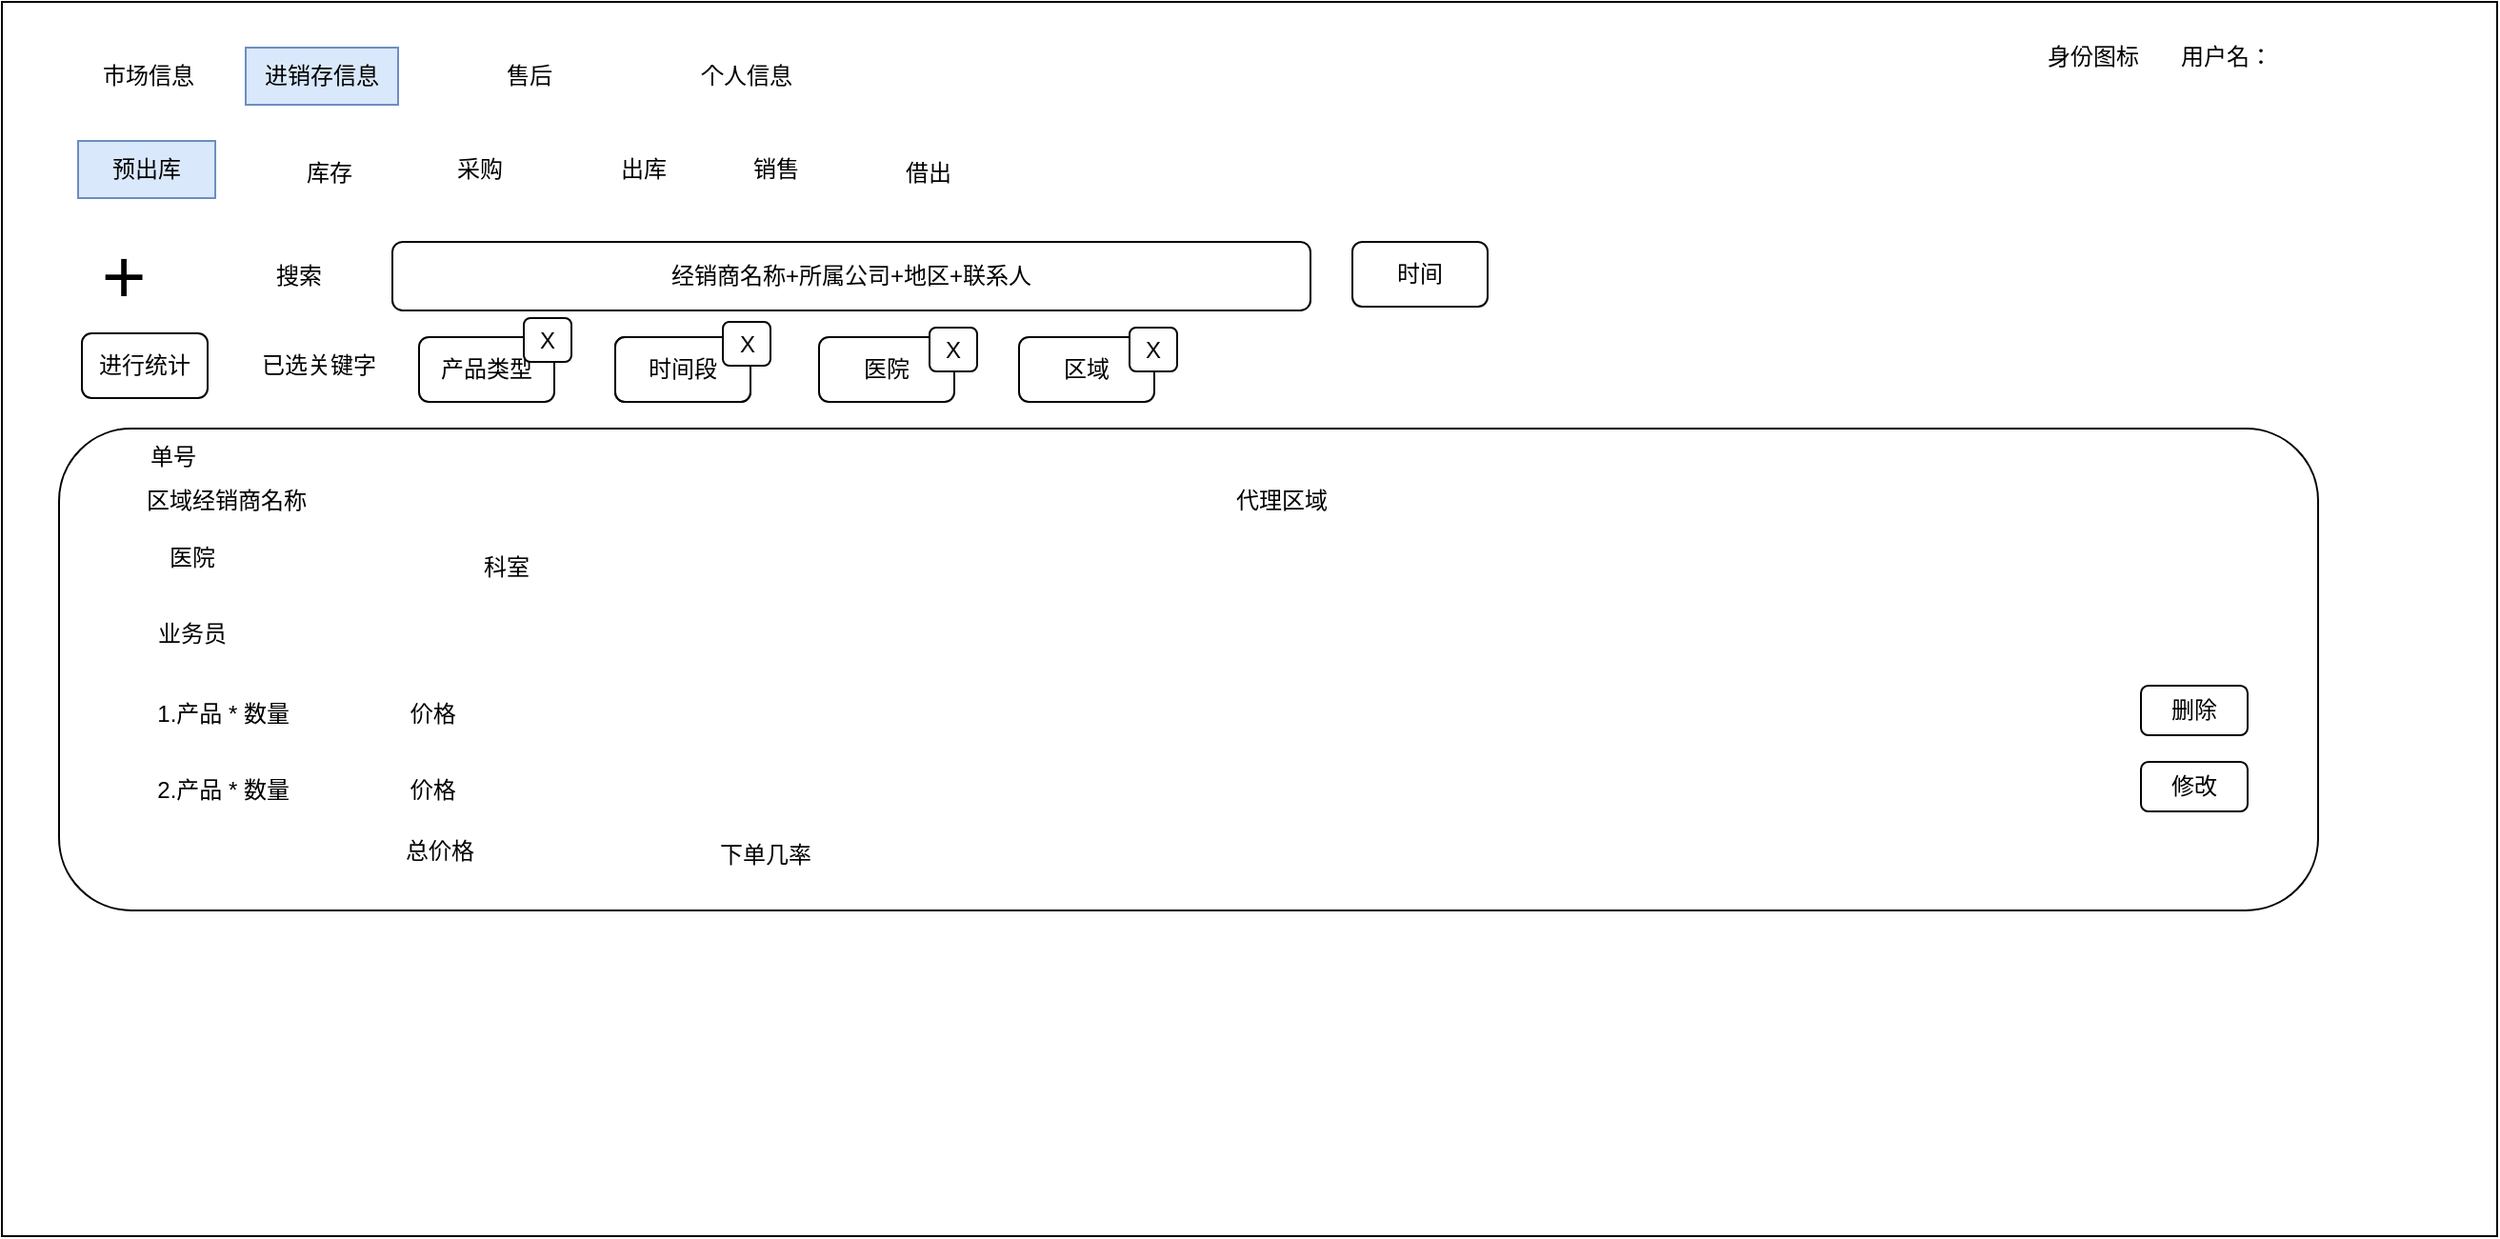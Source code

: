 <mxfile version="15.5.1" type="github" pages="2">
  <diagram id="N5iFs1pkEQkYCYLfwqrd" name="预出库">
    <mxGraphModel dx="1422" dy="705" grid="0" gridSize="10" guides="1" tooltips="1" connect="1" arrows="1" fold="1" page="1" pageScale="1" pageWidth="827" pageHeight="1169" math="0" shadow="0">
      <root>
        <mxCell id="0" />
        <mxCell id="1" parent="0" />
        <mxCell id="yPibqIaLQ4RqL0XUAA-0-1" value="" style="rounded=0;whiteSpace=wrap;html=1;" vertex="1" parent="1">
          <mxGeometry x="46" y="108" width="1310" height="648" as="geometry" />
        </mxCell>
        <mxCell id="yPibqIaLQ4RqL0XUAA-0-2" value="市场信息" style="text;html=1;strokeColor=none;fillColor=none;align=center;verticalAlign=middle;whiteSpace=wrap;rounded=0;" vertex="1" parent="1">
          <mxGeometry x="83" y="132" width="80" height="30" as="geometry" />
        </mxCell>
        <mxCell id="yPibqIaLQ4RqL0XUAA-0-3" value="预出库" style="text;html=1;strokeColor=#6c8ebf;fillColor=#dae8fc;align=center;verticalAlign=middle;whiteSpace=wrap;rounded=0;" vertex="1" parent="1">
          <mxGeometry x="86" y="181" width="72" height="30" as="geometry" />
        </mxCell>
        <mxCell id="yPibqIaLQ4RqL0XUAA-0-4" value="采购" style="text;html=1;strokeColor=none;fillColor=none;align=center;verticalAlign=middle;whiteSpace=wrap;rounded=0;" vertex="1" parent="1">
          <mxGeometry x="261" y="181" width="72" height="30" as="geometry" />
        </mxCell>
        <mxCell id="yPibqIaLQ4RqL0XUAA-0-5" value="出库" style="text;html=1;strokeColor=none;fillColor=none;align=center;verticalAlign=middle;whiteSpace=wrap;rounded=0;" vertex="1" parent="1">
          <mxGeometry x="347" y="181" width="72" height="30" as="geometry" />
        </mxCell>
        <mxCell id="yPibqIaLQ4RqL0XUAA-0-6" value="销售" style="text;html=1;strokeColor=none;fillColor=none;align=center;verticalAlign=middle;whiteSpace=wrap;rounded=0;" vertex="1" parent="1">
          <mxGeometry x="419" y="181" width="67" height="30" as="geometry" />
        </mxCell>
        <mxCell id="yPibqIaLQ4RqL0XUAA-0-12" value="&lt;font style=&quot;font-size: 40px&quot;&gt;+&lt;/font&gt;" style="text;html=1;strokeColor=none;fillColor=none;align=center;verticalAlign=middle;whiteSpace=wrap;rounded=0;" vertex="1" parent="1">
          <mxGeometry x="80" y="236" width="60" height="30" as="geometry" />
        </mxCell>
        <mxCell id="yPibqIaLQ4RqL0XUAA-0-13" value="搜索" style="text;html=1;strokeColor=none;fillColor=none;align=center;verticalAlign=middle;whiteSpace=wrap;rounded=0;fontSize=12;" vertex="1" parent="1">
          <mxGeometry x="172" y="237" width="60" height="30" as="geometry" />
        </mxCell>
        <mxCell id="yPibqIaLQ4RqL0XUAA-0-14" value="经销商名称+所属公司+地区+联系人" style="rounded=1;whiteSpace=wrap;html=1;fontSize=12;" vertex="1" parent="1">
          <mxGeometry x="251" y="234" width="482" height="36" as="geometry" />
        </mxCell>
        <mxCell id="yPibqIaLQ4RqL0XUAA-0-16" value="用户名：" style="text;html=1;strokeColor=none;fillColor=none;align=center;verticalAlign=middle;whiteSpace=wrap;rounded=0;fontSize=12;" vertex="1" parent="1">
          <mxGeometry x="1184" y="122" width="60" height="30" as="geometry" />
        </mxCell>
        <mxCell id="yPibqIaLQ4RqL0XUAA-0-17" value="身份图标" style="text;html=1;strokeColor=none;fillColor=none;align=center;verticalAlign=middle;whiteSpace=wrap;rounded=0;fontSize=12;" vertex="1" parent="1">
          <mxGeometry x="1114" y="122" width="60" height="30" as="geometry" />
        </mxCell>
        <mxCell id="yPibqIaLQ4RqL0XUAA-0-20" value="进销存信息" style="text;html=1;strokeColor=#6c8ebf;fillColor=#dae8fc;align=center;verticalAlign=middle;whiteSpace=wrap;rounded=0;" vertex="1" parent="1">
          <mxGeometry x="174" y="132" width="80" height="30" as="geometry" />
        </mxCell>
        <mxCell id="yPibqIaLQ4RqL0XUAA-0-21" value="借出" style="text;html=1;strokeColor=none;fillColor=none;align=center;verticalAlign=middle;whiteSpace=wrap;rounded=0;" vertex="1" parent="1">
          <mxGeometry x="499" y="183" width="67" height="30" as="geometry" />
        </mxCell>
        <mxCell id="yPibqIaLQ4RqL0XUAA-0-22" value="售后" style="text;html=1;strokeColor=none;fillColor=none;align=center;verticalAlign=middle;whiteSpace=wrap;rounded=0;" vertex="1" parent="1">
          <mxGeometry x="283" y="132" width="80" height="30" as="geometry" />
        </mxCell>
        <mxCell id="yPibqIaLQ4RqL0XUAA-0-23" value="个人信息" style="text;html=1;strokeColor=none;fillColor=none;align=center;verticalAlign=middle;whiteSpace=wrap;rounded=0;" vertex="1" parent="1">
          <mxGeometry x="397" y="132" width="80" height="30" as="geometry" />
        </mxCell>
        <mxCell id="yPibqIaLQ4RqL0XUAA-0-24" value="库存" style="text;html=1;strokeColor=none;fillColor=none;align=center;verticalAlign=middle;whiteSpace=wrap;rounded=0;" vertex="1" parent="1">
          <mxGeometry x="182" y="183" width="72" height="30" as="geometry" />
        </mxCell>
        <mxCell id="yPibqIaLQ4RqL0XUAA-0-26" value="" style="rounded=1;whiteSpace=wrap;html=1;fontSize=12;" vertex="1" parent="1">
          <mxGeometry x="76" y="332" width="1186" height="253" as="geometry" />
        </mxCell>
        <mxCell id="yPibqIaLQ4RqL0XUAA-0-27" value="修改" style="rounded=1;whiteSpace=wrap;html=1;fontSize=12;" vertex="1" parent="1">
          <mxGeometry x="1169" y="507" width="56" height="26" as="geometry" />
        </mxCell>
        <mxCell id="yPibqIaLQ4RqL0XUAA-0-28" value="删除" style="rounded=1;whiteSpace=wrap;html=1;fontSize=12;" vertex="1" parent="1">
          <mxGeometry x="1169" y="467" width="56" height="26" as="geometry" />
        </mxCell>
        <mxCell id="yPibqIaLQ4RqL0XUAA-0-29" value="区域经销商名称" style="text;html=1;strokeColor=none;fillColor=none;align=center;verticalAlign=middle;whiteSpace=wrap;rounded=0;fontSize=12;" vertex="1" parent="1">
          <mxGeometry x="112" y="355" width="104" height="30" as="geometry" />
        </mxCell>
        <mxCell id="yPibqIaLQ4RqL0XUAA-0-30" value="代理区域" style="text;html=1;strokeColor=none;fillColor=none;align=center;verticalAlign=middle;whiteSpace=wrap;rounded=0;fontSize=12;" vertex="1" parent="1">
          <mxGeometry x="666" y="355" width="104" height="30" as="geometry" />
        </mxCell>
        <mxCell id="yPibqIaLQ4RqL0XUAA-0-31" value="业务员" style="text;html=1;strokeColor=none;fillColor=none;align=center;verticalAlign=middle;whiteSpace=wrap;rounded=0;fontSize=12;" vertex="1" parent="1">
          <mxGeometry x="116" y="424.5" width="60" height="30" as="geometry" />
        </mxCell>
        <mxCell id="yPibqIaLQ4RqL0XUAA-0-32" value="医院" style="text;html=1;strokeColor=none;fillColor=none;align=center;verticalAlign=middle;whiteSpace=wrap;rounded=0;fontSize=12;" vertex="1" parent="1">
          <mxGeometry x="116" y="385" width="60" height="30" as="geometry" />
        </mxCell>
        <mxCell id="yPibqIaLQ4RqL0XUAA-0-33" value="1.产品 * 数量&amp;nbsp; &amp;nbsp; &amp;nbsp; &amp;nbsp; &amp;nbsp; &amp;nbsp; &amp;nbsp; &amp;nbsp; &amp;nbsp; &amp;nbsp;价格" style="text;html=1;strokeColor=none;fillColor=none;align=center;verticalAlign=middle;whiteSpace=wrap;rounded=0;fontSize=12;" vertex="1" parent="1">
          <mxGeometry x="94" y="467" width="224" height="30" as="geometry" />
        </mxCell>
        <mxCell id="yPibqIaLQ4RqL0XUAA-0-34" value="2.产品 * 数量&amp;nbsp; &amp;nbsp; &amp;nbsp; &amp;nbsp; &amp;nbsp; &amp;nbsp; &amp;nbsp; &amp;nbsp; &amp;nbsp; &amp;nbsp;价格" style="text;html=1;strokeColor=none;fillColor=none;align=center;verticalAlign=middle;whiteSpace=wrap;rounded=0;fontSize=12;" vertex="1" parent="1">
          <mxGeometry x="94" y="507" width="224" height="30" as="geometry" />
        </mxCell>
        <mxCell id="yPibqIaLQ4RqL0XUAA-0-35" value="总价格" style="text;html=1;strokeColor=none;fillColor=none;align=center;verticalAlign=middle;whiteSpace=wrap;rounded=0;fontSize=12;" vertex="1" parent="1">
          <mxGeometry x="246" y="539" width="60" height="30" as="geometry" />
        </mxCell>
        <mxCell id="yPibqIaLQ4RqL0XUAA-0-36" value="下单几率" style="text;html=1;strokeColor=none;fillColor=none;align=center;verticalAlign=middle;whiteSpace=wrap;rounded=0;fontSize=12;" vertex="1" parent="1">
          <mxGeometry x="417" y="541" width="60" height="30" as="geometry" />
        </mxCell>
        <mxCell id="yPibqIaLQ4RqL0XUAA-0-37" value="科室" style="text;html=1;strokeColor=none;fillColor=none;align=center;verticalAlign=middle;whiteSpace=wrap;rounded=0;fontSize=12;" vertex="1" parent="1">
          <mxGeometry x="281" y="390" width="60" height="30" as="geometry" />
        </mxCell>
        <mxCell id="yPibqIaLQ4RqL0XUAA-0-38" value="单号" style="text;html=1;strokeColor=none;fillColor=none;align=center;verticalAlign=middle;whiteSpace=wrap;rounded=0;" vertex="1" parent="1">
          <mxGeometry x="106" y="332" width="60" height="30" as="geometry" />
        </mxCell>
        <mxCell id="yPibqIaLQ4RqL0XUAA-0-40" value="时间" style="rounded=1;whiteSpace=wrap;html=1;" vertex="1" parent="1">
          <mxGeometry x="755" y="234" width="71" height="34" as="geometry" />
        </mxCell>
        <mxCell id="yPibqIaLQ4RqL0XUAA-0-41" value="产品类型" style="rounded=1;whiteSpace=wrap;html=1;" vertex="1" parent="1">
          <mxGeometry x="265" y="284" width="71" height="34" as="geometry" />
        </mxCell>
        <mxCell id="yPibqIaLQ4RqL0XUAA-0-43" value="已选关键字" style="text;html=1;strokeColor=none;fillColor=none;align=center;verticalAlign=middle;whiteSpace=wrap;rounded=0;" vertex="1" parent="1">
          <mxGeometry x="178" y="284" width="69" height="30" as="geometry" />
        </mxCell>
        <mxCell id="yPibqIaLQ4RqL0XUAA-0-44" value="X" style="rounded=1;whiteSpace=wrap;html=1;" vertex="1" parent="1">
          <mxGeometry x="320" y="274" width="25" height="23" as="geometry" />
        </mxCell>
        <mxCell id="yPibqIaLQ4RqL0XUAA-0-45" value="时间段" style="rounded=1;whiteSpace=wrap;html=1;" vertex="1" parent="1">
          <mxGeometry x="368" y="284" width="71" height="34" as="geometry" />
        </mxCell>
        <mxCell id="yPibqIaLQ4RqL0XUAA-0-47" value="时间段" style="rounded=1;whiteSpace=wrap;html=1;" vertex="1" parent="1">
          <mxGeometry x="368" y="284" width="71" height="34" as="geometry" />
        </mxCell>
        <mxCell id="yPibqIaLQ4RqL0XUAA-0-48" value="医院" style="rounded=1;whiteSpace=wrap;html=1;" vertex="1" parent="1">
          <mxGeometry x="475" y="284" width="71" height="34" as="geometry" />
        </mxCell>
        <mxCell id="yPibqIaLQ4RqL0XUAA-0-49" value="X" style="rounded=1;whiteSpace=wrap;html=1;" vertex="1" parent="1">
          <mxGeometry x="424.5" y="276" width="25" height="23" as="geometry" />
        </mxCell>
        <mxCell id="yPibqIaLQ4RqL0XUAA-0-50" value="X" style="rounded=1;whiteSpace=wrap;html=1;" vertex="1" parent="1">
          <mxGeometry x="533" y="279" width="25" height="23" as="geometry" />
        </mxCell>
        <mxCell id="yPibqIaLQ4RqL0XUAA-0-52" value="进行统计" style="rounded=1;whiteSpace=wrap;html=1;" vertex="1" parent="1">
          <mxGeometry x="88" y="282" width="66" height="34" as="geometry" />
        </mxCell>
        <mxCell id="yPibqIaLQ4RqL0XUAA-0-53" value="区域" style="rounded=1;whiteSpace=wrap;html=1;" vertex="1" parent="1">
          <mxGeometry x="580" y="284" width="71" height="34" as="geometry" />
        </mxCell>
        <mxCell id="yPibqIaLQ4RqL0XUAA-0-54" value="X" style="rounded=1;whiteSpace=wrap;html=1;" vertex="1" parent="1">
          <mxGeometry x="638" y="279" width="25" height="23" as="geometry" />
        </mxCell>
      </root>
    </mxGraphModel>
  </diagram>
  <diagram id="jv4Y4jP7Bdz8mvcNvEhy" name="库存">
    <mxGraphModel dx="1422" dy="705" grid="0" gridSize="10" guides="1" tooltips="1" connect="1" arrows="1" fold="1" page="1" pageScale="1" pageWidth="827" pageHeight="1169" math="0" shadow="0">
      <root>
        <mxCell id="_KoCDJQrt4iuUP8M9wGR-0" />
        <mxCell id="_KoCDJQrt4iuUP8M9wGR-1" parent="_KoCDJQrt4iuUP8M9wGR-0" />
        <mxCell id="_KoCDJQrt4iuUP8M9wGR-2" value="" style="rounded=0;whiteSpace=wrap;html=1;" vertex="1" parent="_KoCDJQrt4iuUP8M9wGR-1">
          <mxGeometry x="46" y="108" width="1310" height="648" as="geometry" />
        </mxCell>
        <mxCell id="_KoCDJQrt4iuUP8M9wGR-3" value="市场信息" style="text;html=1;strokeColor=none;fillColor=none;align=center;verticalAlign=middle;whiteSpace=wrap;rounded=0;" vertex="1" parent="_KoCDJQrt4iuUP8M9wGR-1">
          <mxGeometry x="83" y="132" width="80" height="30" as="geometry" />
        </mxCell>
        <mxCell id="_KoCDJQrt4iuUP8M9wGR-4" value="预出库" style="text;html=1;align=center;verticalAlign=middle;whiteSpace=wrap;rounded=0;" vertex="1" parent="_KoCDJQrt4iuUP8M9wGR-1">
          <mxGeometry x="86" y="181" width="72" height="30" as="geometry" />
        </mxCell>
        <mxCell id="_KoCDJQrt4iuUP8M9wGR-5" value="采购" style="text;html=1;strokeColor=none;fillColor=none;align=center;verticalAlign=middle;whiteSpace=wrap;rounded=0;" vertex="1" parent="_KoCDJQrt4iuUP8M9wGR-1">
          <mxGeometry x="261" y="181" width="72" height="30" as="geometry" />
        </mxCell>
        <mxCell id="_KoCDJQrt4iuUP8M9wGR-6" value="出库" style="text;html=1;strokeColor=none;fillColor=none;align=center;verticalAlign=middle;whiteSpace=wrap;rounded=0;" vertex="1" parent="_KoCDJQrt4iuUP8M9wGR-1">
          <mxGeometry x="347" y="181" width="72" height="30" as="geometry" />
        </mxCell>
        <mxCell id="_KoCDJQrt4iuUP8M9wGR-7" value="销售" style="text;html=1;strokeColor=none;fillColor=none;align=center;verticalAlign=middle;whiteSpace=wrap;rounded=0;" vertex="1" parent="_KoCDJQrt4iuUP8M9wGR-1">
          <mxGeometry x="419" y="181" width="67" height="30" as="geometry" />
        </mxCell>
        <mxCell id="_KoCDJQrt4iuUP8M9wGR-8" value="&lt;font style=&quot;font-size: 40px&quot;&gt;+&lt;/font&gt;" style="text;html=1;strokeColor=none;fillColor=none;align=center;verticalAlign=middle;whiteSpace=wrap;rounded=0;" vertex="1" parent="_KoCDJQrt4iuUP8M9wGR-1">
          <mxGeometry x="80" y="236" width="60" height="30" as="geometry" />
        </mxCell>
        <mxCell id="_KoCDJQrt4iuUP8M9wGR-9" value="搜索" style="text;html=1;strokeColor=none;fillColor=none;align=center;verticalAlign=middle;whiteSpace=wrap;rounded=0;fontSize=12;" vertex="1" parent="_KoCDJQrt4iuUP8M9wGR-1">
          <mxGeometry x="172" y="237" width="60" height="30" as="geometry" />
        </mxCell>
        <mxCell id="_KoCDJQrt4iuUP8M9wGR-10" value="产品类型+产品型号+区域" style="rounded=1;whiteSpace=wrap;html=1;fontSize=12;" vertex="1" parent="_KoCDJQrt4iuUP8M9wGR-1">
          <mxGeometry x="251" y="234" width="482" height="36" as="geometry" />
        </mxCell>
        <mxCell id="_KoCDJQrt4iuUP8M9wGR-11" value="用户名：" style="text;html=1;strokeColor=none;fillColor=none;align=center;verticalAlign=middle;whiteSpace=wrap;rounded=0;fontSize=12;" vertex="1" parent="_KoCDJQrt4iuUP8M9wGR-1">
          <mxGeometry x="1184" y="122" width="60" height="30" as="geometry" />
        </mxCell>
        <mxCell id="_KoCDJQrt4iuUP8M9wGR-12" value="身份图标" style="text;html=1;strokeColor=none;fillColor=none;align=center;verticalAlign=middle;whiteSpace=wrap;rounded=0;fontSize=12;" vertex="1" parent="_KoCDJQrt4iuUP8M9wGR-1">
          <mxGeometry x="1114" y="122" width="60" height="30" as="geometry" />
        </mxCell>
        <mxCell id="_KoCDJQrt4iuUP8M9wGR-13" value="进销存信息" style="text;html=1;strokeColor=#6c8ebf;fillColor=#dae8fc;align=center;verticalAlign=middle;whiteSpace=wrap;rounded=0;" vertex="1" parent="_KoCDJQrt4iuUP8M9wGR-1">
          <mxGeometry x="174" y="132" width="80" height="30" as="geometry" />
        </mxCell>
        <mxCell id="_KoCDJQrt4iuUP8M9wGR-14" value="借出" style="text;html=1;strokeColor=none;fillColor=none;align=center;verticalAlign=middle;whiteSpace=wrap;rounded=0;" vertex="1" parent="_KoCDJQrt4iuUP8M9wGR-1">
          <mxGeometry x="499" y="183" width="67" height="30" as="geometry" />
        </mxCell>
        <mxCell id="_KoCDJQrt4iuUP8M9wGR-15" value="售后" style="text;html=1;strokeColor=none;fillColor=none;align=center;verticalAlign=middle;whiteSpace=wrap;rounded=0;" vertex="1" parent="_KoCDJQrt4iuUP8M9wGR-1">
          <mxGeometry x="283" y="132" width="80" height="30" as="geometry" />
        </mxCell>
        <mxCell id="_KoCDJQrt4iuUP8M9wGR-16" value="个人信息" style="text;html=1;strokeColor=none;fillColor=none;align=center;verticalAlign=middle;whiteSpace=wrap;rounded=0;" vertex="1" parent="_KoCDJQrt4iuUP8M9wGR-1">
          <mxGeometry x="397" y="132" width="80" height="30" as="geometry" />
        </mxCell>
        <mxCell id="_KoCDJQrt4iuUP8M9wGR-17" value="库存" style="text;html=1;strokeColor=#6c8ebf;fillColor=#dae8fc;align=center;verticalAlign=middle;whiteSpace=wrap;rounded=0;" vertex="1" parent="_KoCDJQrt4iuUP8M9wGR-1">
          <mxGeometry x="182" y="183" width="72" height="30" as="geometry" />
        </mxCell>
        <mxCell id="_KoCDJQrt4iuUP8M9wGR-18" value="" style="rounded=1;whiteSpace=wrap;html=1;fontSize=12;" vertex="1" parent="_KoCDJQrt4iuUP8M9wGR-1">
          <mxGeometry x="76" y="332" width="1186" height="62" as="geometry" />
        </mxCell>
        <mxCell id="_KoCDJQrt4iuUP8M9wGR-23" value="产品型号" style="text;html=1;strokeColor=none;fillColor=none;align=center;verticalAlign=middle;whiteSpace=wrap;rounded=0;fontSize=12;" vertex="1" parent="_KoCDJQrt4iuUP8M9wGR-1">
          <mxGeometry x="112" y="346" width="60" height="30" as="geometry" />
        </mxCell>
        <mxCell id="ZO0DGXHjVjObWl1mcFFZ-0" value="市场报价" style="text;html=1;strokeColor=none;fillColor=none;align=center;verticalAlign=middle;whiteSpace=wrap;rounded=0;fontSize=12;" vertex="1" parent="_KoCDJQrt4iuUP8M9wGR-1">
          <mxGeometry x="371" y="348" width="60" height="30" as="geometry" />
        </mxCell>
        <mxCell id="ZO0DGXHjVjObWl1mcFFZ-1" value="底价" style="text;html=1;strokeColor=none;fillColor=none;align=center;verticalAlign=middle;whiteSpace=wrap;rounded=0;fontSize=12;" vertex="1" parent="_KoCDJQrt4iuUP8M9wGR-1">
          <mxGeometry x="484" y="348" width="60" height="30" as="geometry" />
        </mxCell>
        <mxCell id="ZO0DGXHjVjObWl1mcFFZ-2" value="入库日期" style="text;html=1;strokeColor=none;fillColor=none;align=center;verticalAlign=middle;whiteSpace=wrap;rounded=0;fontSize=12;" vertex="1" parent="_KoCDJQrt4iuUP8M9wGR-1">
          <mxGeometry x="245" y="348" width="60" height="30" as="geometry" />
        </mxCell>
        <mxCell id="ZO0DGXHjVjObWl1mcFFZ-3" value="库存量" style="text;html=1;strokeColor=none;fillColor=none;align=center;verticalAlign=middle;whiteSpace=wrap;rounded=0;fontSize=12;" vertex="1" parent="_KoCDJQrt4iuUP8M9wGR-1">
          <mxGeometry x="1174" y="351" width="60" height="30" as="geometry" />
        </mxCell>
      </root>
    </mxGraphModel>
  </diagram>
</mxfile>

